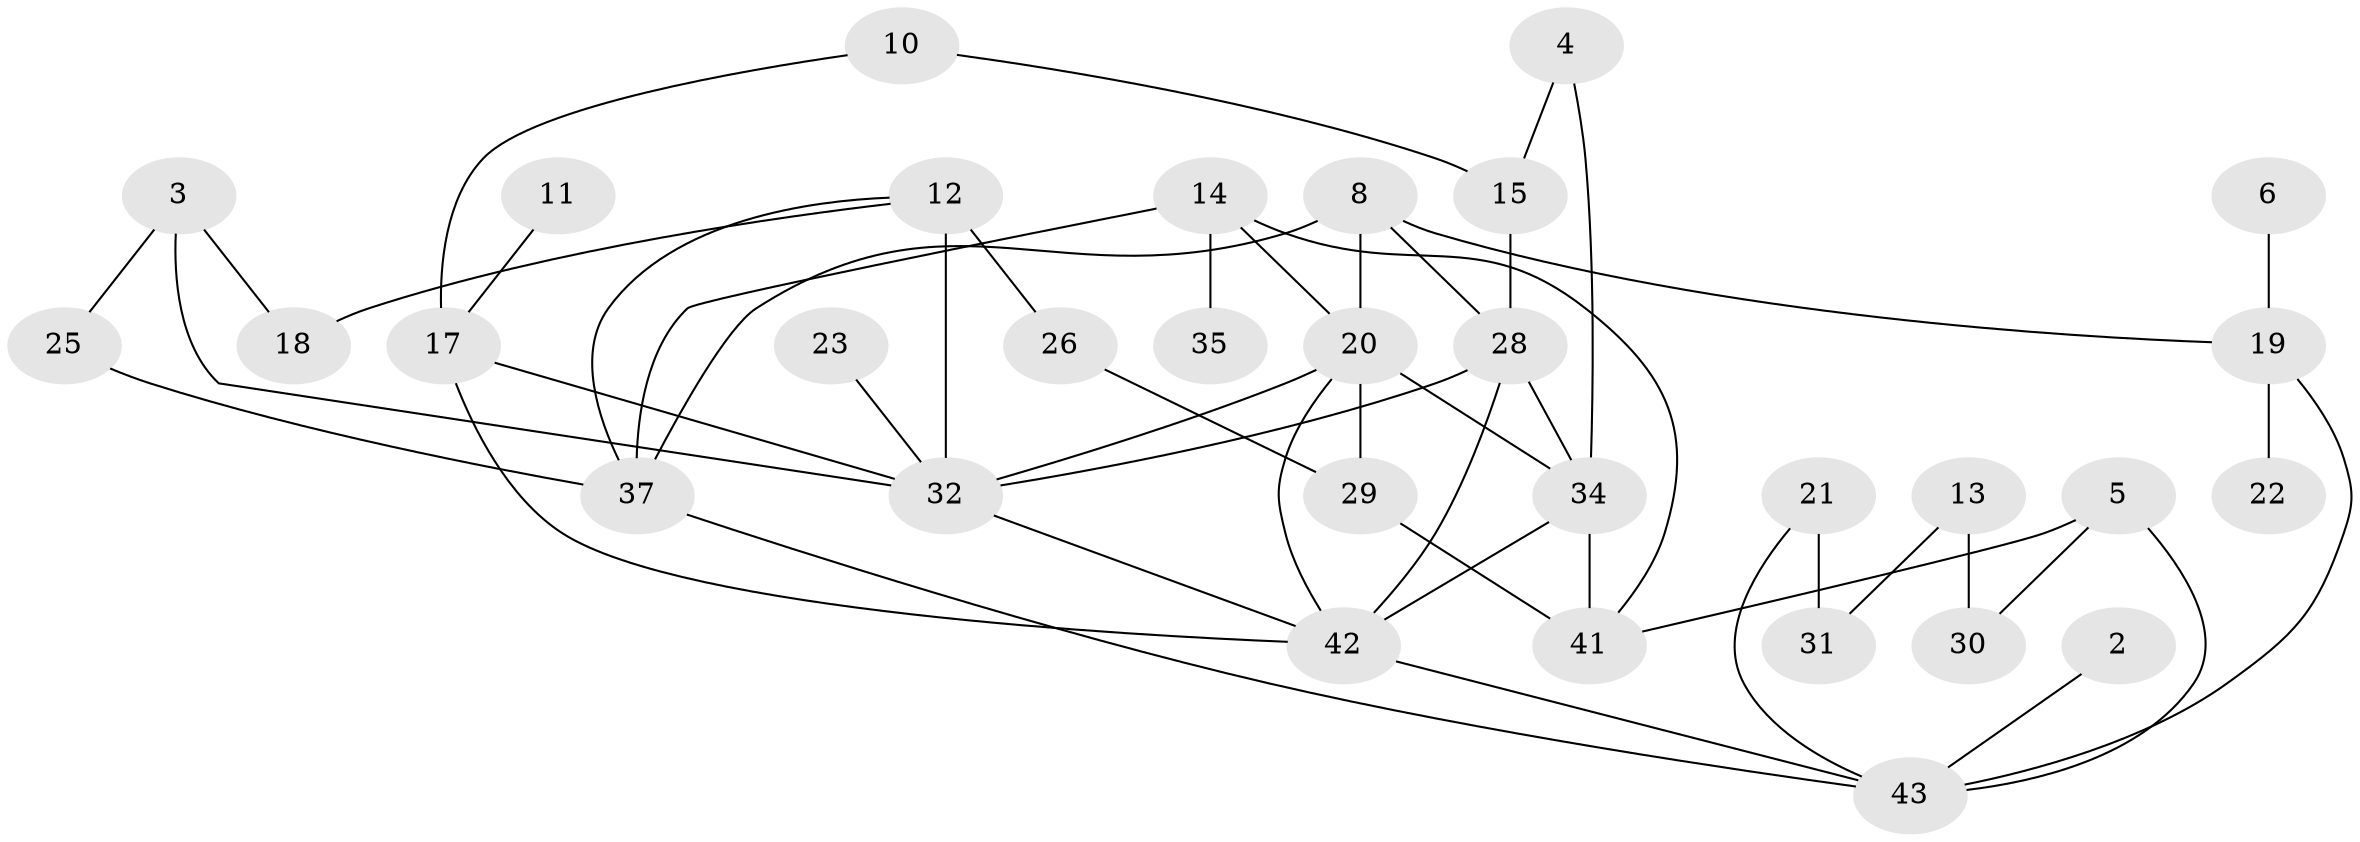 // original degree distribution, {1: 0.23255813953488372, 0: 0.11627906976744186, 3: 0.20930232558139536, 4: 0.11627906976744186, 2: 0.2441860465116279, 5: 0.06976744186046512, 6: 0.011627906976744186}
// Generated by graph-tools (version 1.1) at 2025/00/03/09/25 03:00:46]
// undirected, 32 vertices, 50 edges
graph export_dot {
graph [start="1"]
  node [color=gray90,style=filled];
  2;
  3;
  4;
  5;
  6;
  8;
  10;
  11;
  12;
  13;
  14;
  15;
  17;
  18;
  19;
  20;
  21;
  22;
  23;
  25;
  26;
  28;
  29;
  30;
  31;
  32;
  34;
  35;
  37;
  41;
  42;
  43;
  2 -- 43 [weight=1.0];
  3 -- 18 [weight=1.0];
  3 -- 25 [weight=1.0];
  3 -- 32 [weight=1.0];
  4 -- 15 [weight=1.0];
  4 -- 34 [weight=1.0];
  5 -- 30 [weight=1.0];
  5 -- 41 [weight=1.0];
  5 -- 43 [weight=1.0];
  6 -- 19 [weight=1.0];
  8 -- 19 [weight=1.0];
  8 -- 20 [weight=1.0];
  8 -- 28 [weight=1.0];
  8 -- 37 [weight=1.0];
  10 -- 15 [weight=1.0];
  10 -- 17 [weight=1.0];
  11 -- 17 [weight=1.0];
  12 -- 18 [weight=1.0];
  12 -- 26 [weight=2.0];
  12 -- 32 [weight=1.0];
  12 -- 37 [weight=1.0];
  13 -- 30 [weight=1.0];
  13 -- 31 [weight=1.0];
  14 -- 20 [weight=1.0];
  14 -- 35 [weight=1.0];
  14 -- 37 [weight=1.0];
  14 -- 41 [weight=1.0];
  15 -- 28 [weight=1.0];
  17 -- 32 [weight=1.0];
  17 -- 42 [weight=1.0];
  19 -- 22 [weight=1.0];
  19 -- 43 [weight=1.0];
  20 -- 29 [weight=3.0];
  20 -- 32 [weight=1.0];
  20 -- 34 [weight=1.0];
  20 -- 42 [weight=1.0];
  21 -- 31 [weight=1.0];
  21 -- 43 [weight=1.0];
  23 -- 32 [weight=1.0];
  25 -- 37 [weight=1.0];
  26 -- 29 [weight=1.0];
  28 -- 32 [weight=1.0];
  28 -- 34 [weight=1.0];
  28 -- 42 [weight=1.0];
  29 -- 41 [weight=1.0];
  32 -- 42 [weight=1.0];
  34 -- 41 [weight=1.0];
  34 -- 42 [weight=1.0];
  37 -- 43 [weight=1.0];
  42 -- 43 [weight=1.0];
}
